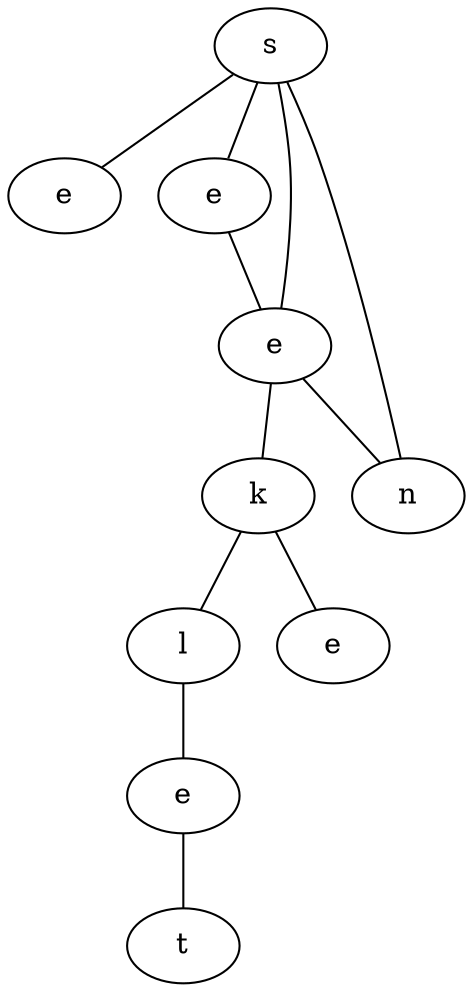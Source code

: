 graph {
uwiU[label="s"]
DsNs[label="e"]
FHgZ[label="e"]
fCNb[label="e"]
gcOM[label="n"]
snhR[label="k"]
YMFu[label="l"]
dgKt[label="e"]
yXbr[label="e"]
LKSJ[label="t"]
uwiU -- DsNs
uwiU -- FHgZ
uwiU -- fCNb
uwiU -- gcOM
FHgZ -- fCNb
fCNb -- snhR
fCNb -- gcOM
snhR -- YMFu
snhR -- dgKt
YMFu -- yXbr
yXbr -- LKSJ
}